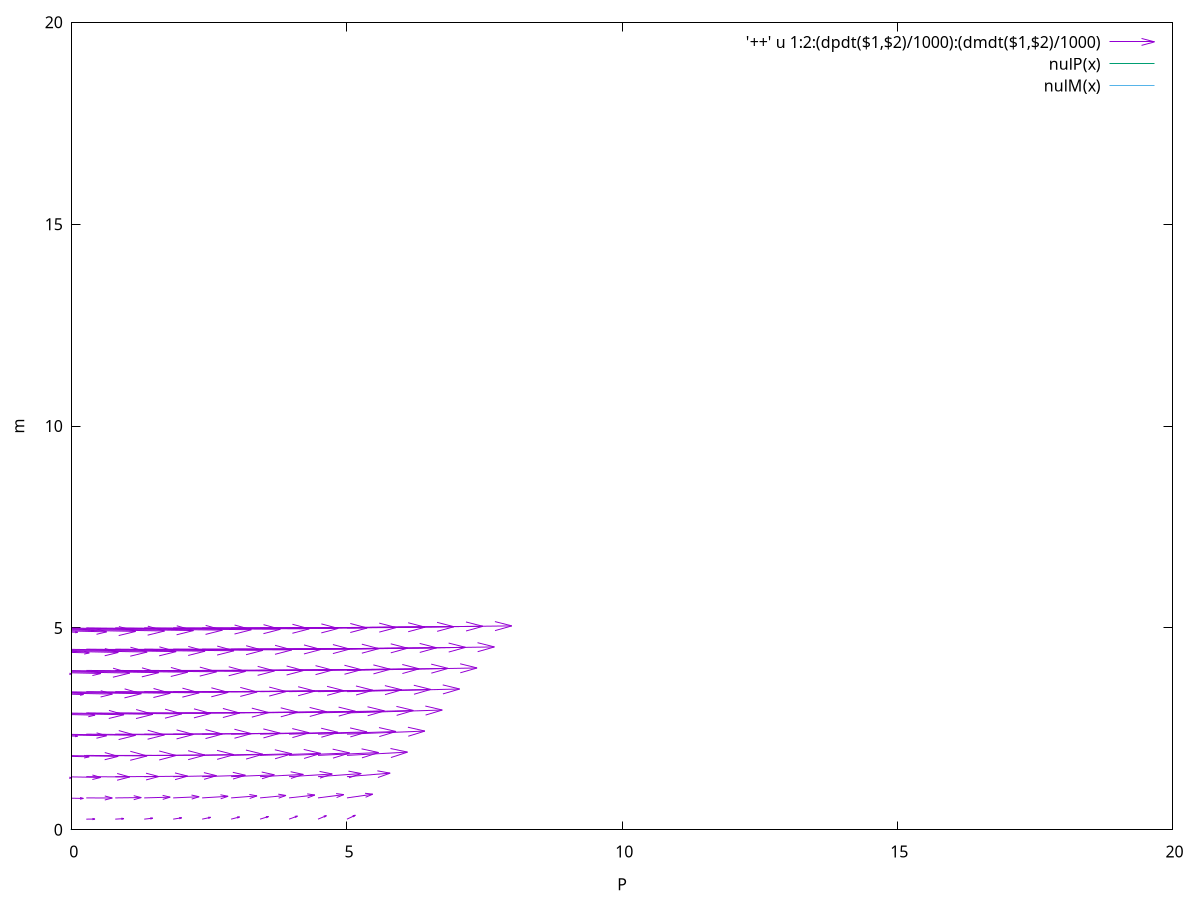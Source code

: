 set xlabel 'P'
set ylabel 'm'

ap = 20
am = 600
dp = 1
dm = 10

# only integer x-cordinates
set samples 20
# only integer y-cordinates
set isosamples 20
dpdt(x,y) = am*y-dp*x
dmdt(x,y) = -dm*y+ap*x 
nulP(x) = -(dp/am)*x
nulM(x) = -(dm/ap)*x
set xrange[0:20]
set yrange[0:20]
plot '++' u 1:2:(dpdt($1,$2)/1000):(dmdt($1,$2)/1000) w vec,nulP(x),nulM(x)
pause(-1)
